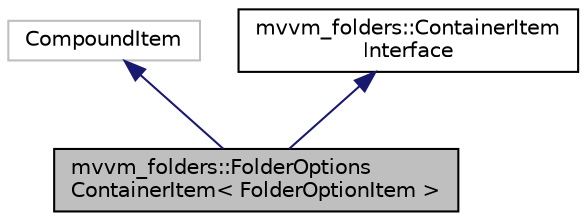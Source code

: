 digraph "mvvm_folders::FolderOptionsContainerItem&lt; FolderOptionItem &gt;"
{
 // LATEX_PDF_SIZE
  edge [fontname="Helvetica",fontsize="10",labelfontname="Helvetica",labelfontsize="10"];
  node [fontname="Helvetica",fontsize="10",shape=record];
  Node1 [label="mvvm_folders::FolderOptions\lContainerItem\< FolderOptionItem \>",height=0.2,width=0.4,color="black", fillcolor="grey75", style="filled", fontcolor="black",tooltip=" "];
  Node2 -> Node1 [dir="back",color="midnightblue",fontsize="10",style="solid",fontname="Helvetica"];
  Node2 [label="CompoundItem",height=0.2,width=0.4,color="grey75", fillcolor="white", style="filled",tooltip=" "];
  Node3 -> Node1 [dir="back",color="midnightblue",fontsize="10",style="solid",fontname="Helvetica"];
  Node3 [label="mvvm_folders::ContainerItem\lInterface",height=0.2,width=0.4,color="black", fillcolor="white", style="filled",URL="$classmvvm__folders_1_1_container_item_interface.html",tooltip=" "];
}
